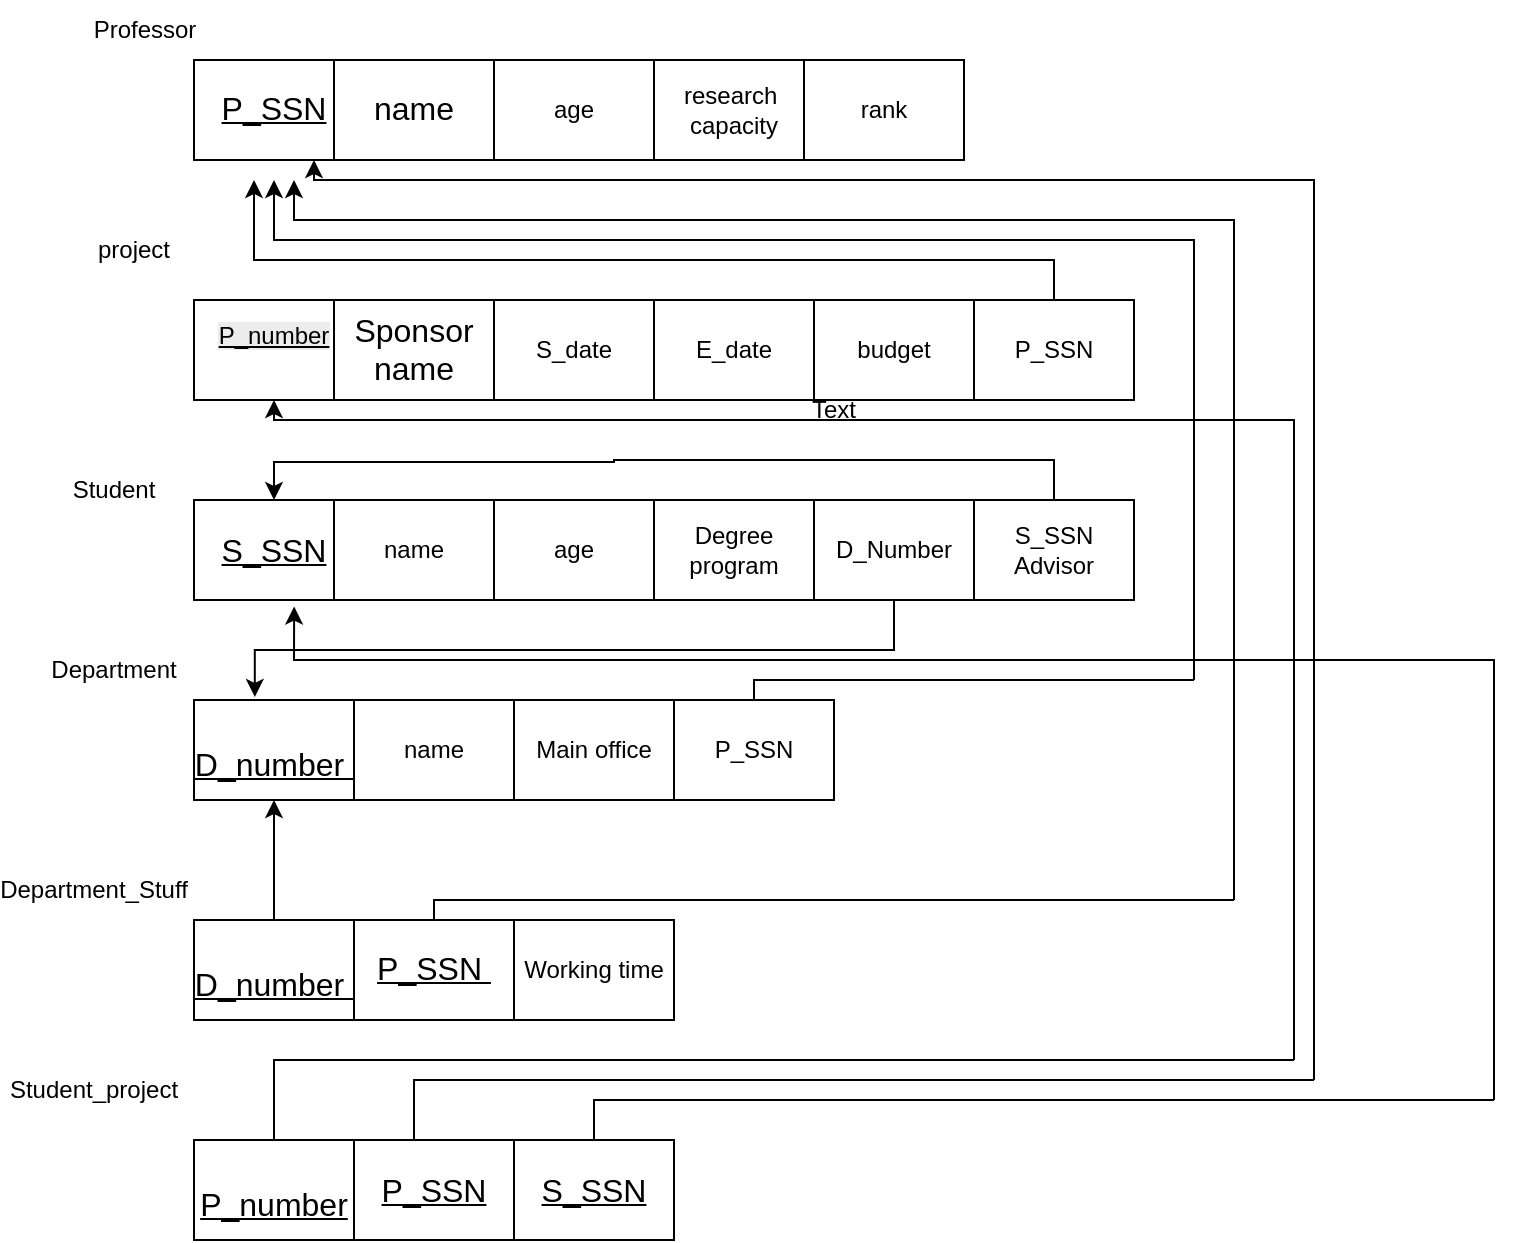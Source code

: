 <mxfile version="27.1.6">
  <diagram name="Page-1" id="UC4gzuK_ydDCBCKWPUj8">
    <mxGraphModel dx="1080" dy="913" grid="1" gridSize="10" guides="1" tooltips="1" connect="1" arrows="1" fold="1" page="1" pageScale="1" pageWidth="850" pageHeight="1100" math="0" shadow="0">
      <root>
        <mxCell id="0" />
        <mxCell id="1" parent="0" />
        <mxCell id="UY8lVqKGFh_AMJyy5kW9-1" value="&lt;u&gt;&lt;span style=&quot;font-size:12.0pt;line-height:115%;font-family:&amp;quot;Aptos&amp;quot;,sans-serif;&lt;br/&gt;mso-fareast-font-family:&amp;quot;Times New Roman&amp;quot;;mso-bidi-font-family:Arial;&lt;br/&gt;mso-font-kerning:1.0pt;mso-ansi-language:EN-US;mso-fareast-language:EN-US;&lt;br/&gt;mso-bidi-language:AR-SA&quot;&gt;P_SSN&lt;/span&gt;&lt;/u&gt;" style="rounded=0;whiteSpace=wrap;html=1;" vertex="1" parent="1">
          <mxGeometry x="120" y="140" width="80" height="50" as="geometry" />
        </mxCell>
        <mxCell id="UY8lVqKGFh_AMJyy5kW9-2" value="age" style="rounded=0;whiteSpace=wrap;html=1;" vertex="1" parent="1">
          <mxGeometry x="270" y="140" width="80" height="50" as="geometry" />
        </mxCell>
        <mxCell id="UY8lVqKGFh_AMJyy5kW9-3" value="&lt;span data--h-bstatus=&quot;0OBSERVED&quot; style=&quot;font-size:12.0pt;line-height:115%;&lt;br/&gt;font-family:&amp;quot;Aptos&amp;quot;,sans-serif;mso-fareast-font-family:&amp;quot;Times New Roman&amp;quot;;&lt;br/&gt;mso-bidi-font-family:Arial;mso-font-kerning:1.0pt;mso-ansi-language:EN-US;&lt;br/&gt;mso-fareast-language:EN-US;mso-bidi-language:AR-SA&quot;&gt;name&lt;/span&gt;" style="rounded=0;whiteSpace=wrap;html=1;" vertex="1" parent="1">
          <mxGeometry x="190" y="140" width="80" height="50" as="geometry" />
        </mxCell>
        <mxCell id="UY8lVqKGFh_AMJyy5kW9-4" value="research&amp;nbsp;&lt;br data--h-bstatus=&quot;0OBSERVED&quot;&gt;capacity" style="rounded=0;whiteSpace=wrap;html=1;" vertex="1" parent="1">
          <mxGeometry x="350" y="140" width="80" height="50" as="geometry" />
        </mxCell>
        <mxCell id="UY8lVqKGFh_AMJyy5kW9-5" value="&#xa;&lt;u style=&quot;forced-color-adjust: none; color: rgb(0, 0, 0); font-family: Helvetica; font-size: 12px; font-style: normal; font-variant-ligatures: normal; font-variant-caps: normal; font-weight: 400; letter-spacing: normal; orphans: 2; text-align: center; text-indent: 0px; text-transform: none; widows: 2; word-spacing: 0px; -webkit-text-stroke-width: 0px; white-space: normal; background-color: rgb(236, 236, 236);&quot; data--h-bstatus=&quot;0OBSERVED&quot;&gt;P_number&lt;/u&gt;&#xa;&#xa;" style="rounded=0;whiteSpace=wrap;html=1;" vertex="1" parent="1">
          <mxGeometry x="120" y="260" width="80" height="50" as="geometry" />
        </mxCell>
        <mxCell id="UY8lVqKGFh_AMJyy5kW9-6" value="S_date" style="rounded=0;whiteSpace=wrap;html=1;" vertex="1" parent="1">
          <mxGeometry x="270" y="260" width="80" height="50" as="geometry" />
        </mxCell>
        <mxCell id="UY8lVqKGFh_AMJyy5kW9-7" value="&lt;span style=&quot;font-size:12.0pt;line-height:115%;&lt;br/&gt;font-family:&amp;quot;Aptos&amp;quot;,sans-serif;mso-fareast-font-family:&amp;quot;Times New Roman&amp;quot;;&lt;br/&gt;mso-bidi-font-family:Arial;mso-font-kerning:1.0pt;mso-ansi-language:EN-US;&lt;br/&gt;mso-fareast-language:EN-US;mso-bidi-language:AR-SA&quot;&gt;Sponsor name&lt;/span&gt;" style="rounded=0;whiteSpace=wrap;html=1;" vertex="1" parent="1">
          <mxGeometry x="190" y="260" width="80" height="50" as="geometry" />
        </mxCell>
        <mxCell id="UY8lVqKGFh_AMJyy5kW9-8" value="E_date" style="rounded=0;whiteSpace=wrap;html=1;" vertex="1" parent="1">
          <mxGeometry x="350" y="260" width="80" height="50" as="geometry" />
        </mxCell>
        <mxCell id="UY8lVqKGFh_AMJyy5kW9-9" value="&lt;u style=&quot;font-family: Aptos, sans-serif; font-size: 16px;&quot; data--h-bstatus=&quot;0OBSERVED&quot;&gt;S_SSN&lt;/u&gt;" style="rounded=0;whiteSpace=wrap;html=1;" vertex="1" parent="1">
          <mxGeometry x="120" y="360" width="80" height="50" as="geometry" />
        </mxCell>
        <mxCell id="UY8lVqKGFh_AMJyy5kW9-10" value="age" style="rounded=0;whiteSpace=wrap;html=1;" vertex="1" parent="1">
          <mxGeometry x="270" y="360" width="80" height="50" as="geometry" />
        </mxCell>
        <mxCell id="UY8lVqKGFh_AMJyy5kW9-11" value="name" style="rounded=0;whiteSpace=wrap;html=1;" vertex="1" parent="1">
          <mxGeometry x="190" y="360" width="80" height="50" as="geometry" />
        </mxCell>
        <mxCell id="UY8lVqKGFh_AMJyy5kW9-12" value="Degree&lt;br data--h-bstatus=&quot;0OBSERVED&quot;&gt;program" style="rounded=0;whiteSpace=wrap;html=1;" vertex="1" parent="1">
          <mxGeometry x="350" y="360" width="80" height="50" as="geometry" />
        </mxCell>
        <mxCell id="UY8lVqKGFh_AMJyy5kW9-13" value="&lt;br&gt;&lt;u&gt;&lt;span style=&quot;font-size:12.0pt;line-height:115%;font-family:&amp;quot;Aptos&amp;quot;,sans-serif;&lt;br/&gt;mso-fareast-font-family:&amp;quot;Times New Roman&amp;quot;;mso-bidi-font-family:Arial;&lt;br/&gt;mso-font-kerning:1.0pt;mso-ansi-language:EN-US;mso-fareast-language:EN-US;&lt;br/&gt;mso-bidi-language:AR-SA&quot;&gt;D_number&amp;nbsp;&lt;/span&gt;&lt;/u&gt;" style="rounded=0;whiteSpace=wrap;html=1;" vertex="1" parent="1">
          <mxGeometry x="120" y="460" width="80" height="50" as="geometry" />
        </mxCell>
        <mxCell id="UY8lVqKGFh_AMJyy5kW9-14" value="Main office" style="rounded=0;whiteSpace=wrap;html=1;" vertex="1" parent="1">
          <mxGeometry x="280" y="460" width="80" height="50" as="geometry" />
        </mxCell>
        <mxCell id="UY8lVqKGFh_AMJyy5kW9-15" value="name" style="rounded=0;whiteSpace=wrap;html=1;" vertex="1" parent="1">
          <mxGeometry x="200" y="460" width="80" height="50" as="geometry" />
        </mxCell>
        <mxCell id="UY8lVqKGFh_AMJyy5kW9-16" value="P_SSN" style="rounded=0;whiteSpace=wrap;html=1;" vertex="1" parent="1">
          <mxGeometry x="360" y="460" width="80" height="50" as="geometry" />
        </mxCell>
        <mxCell id="UY8lVqKGFh_AMJyy5kW9-23" value="rank" style="rounded=0;whiteSpace=wrap;html=1;" vertex="1" parent="1">
          <mxGeometry x="425" y="140" width="80" height="50" as="geometry" />
        </mxCell>
        <mxCell id="UY8lVqKGFh_AMJyy5kW9-24" value="budget" style="rounded=0;whiteSpace=wrap;html=1;" vertex="1" parent="1">
          <mxGeometry x="430" y="260" width="80" height="50" as="geometry" />
        </mxCell>
        <mxCell id="UY8lVqKGFh_AMJyy5kW9-27" style="edgeStyle=orthogonalEdgeStyle;rounded=0;orthogonalLoop=1;jettySize=auto;html=1;exitX=0.5;exitY=0;exitDx=0;exitDy=0;fontFamily=Helvetica;fontSize=12;fontColor=default;entryX=0.5;entryY=1;entryDx=0;entryDy=0;" edge="1" parent="1">
          <mxGeometry relative="1" as="geometry">
            <mxPoint x="150" y="200" as="targetPoint" />
            <mxPoint x="550" y="270" as="sourcePoint" />
            <Array as="points">
              <mxPoint x="550" y="240" />
              <mxPoint x="150" y="240" />
            </Array>
          </mxGeometry>
        </mxCell>
        <mxCell id="UY8lVqKGFh_AMJyy5kW9-25" value="P_SSN" style="rounded=0;whiteSpace=wrap;html=1;" vertex="1" parent="1">
          <mxGeometry x="510" y="260" width="80" height="50" as="geometry" />
        </mxCell>
        <mxCell id="UY8lVqKGFh_AMJyy5kW9-28" value="D_Number" style="rounded=0;whiteSpace=wrap;html=1;" vertex="1" parent="1">
          <mxGeometry x="430" y="360" width="80" height="50" as="geometry" />
        </mxCell>
        <mxCell id="UY8lVqKGFh_AMJyy5kW9-30" style="edgeStyle=orthogonalEdgeStyle;rounded=0;orthogonalLoop=1;jettySize=auto;html=1;exitX=0.5;exitY=0;exitDx=0;exitDy=0;fontFamily=Helvetica;fontSize=12;fontColor=default;entryX=0.5;entryY=0;entryDx=0;entryDy=0;" edge="1" parent="1" source="UY8lVqKGFh_AMJyy5kW9-29" target="UY8lVqKGFh_AMJyy5kW9-9">
          <mxGeometry relative="1" as="geometry">
            <mxPoint x="150" y="320" as="targetPoint" />
            <Array as="points">
              <mxPoint x="550" y="340" />
              <mxPoint x="330" y="340" />
              <mxPoint x="150" y="341" />
            </Array>
          </mxGeometry>
        </mxCell>
        <mxCell id="UY8lVqKGFh_AMJyy5kW9-29" value="S_SSN&lt;br data--h-bstatus=&quot;0OBSERVED&quot;&gt;Advisor" style="rounded=0;whiteSpace=wrap;html=1;" vertex="1" parent="1">
          <mxGeometry x="510" y="360" width="80" height="50" as="geometry" />
        </mxCell>
        <mxCell id="UY8lVqKGFh_AMJyy5kW9-32" style="edgeStyle=orthogonalEdgeStyle;rounded=0;orthogonalLoop=1;jettySize=auto;html=1;exitX=0.5;exitY=1;exitDx=0;exitDy=0;entryX=0.38;entryY=-0.031;entryDx=0;entryDy=0;entryPerimeter=0;fontFamily=Helvetica;fontSize=12;fontColor=default;" edge="1" parent="1" source="UY8lVqKGFh_AMJyy5kW9-28" target="UY8lVqKGFh_AMJyy5kW9-13">
          <mxGeometry relative="1" as="geometry" />
        </mxCell>
        <mxCell id="UY8lVqKGFh_AMJyy5kW9-35" value="Professor" style="text;html=1;align=center;verticalAlign=middle;resizable=0;points=[];autosize=1;strokeColor=none;fillColor=none;fontFamily=Helvetica;fontSize=12;fontColor=default;" vertex="1" parent="1">
          <mxGeometry x="60" y="110" width="70" height="30" as="geometry" />
        </mxCell>
        <mxCell id="UY8lVqKGFh_AMJyy5kW9-38" value="" style="endArrow=none;html=1;rounded=0;fontFamily=Helvetica;fontSize=12;fontColor=default;exitX=0.5;exitY=0;exitDx=0;exitDy=0;" edge="1" parent="1" source="UY8lVqKGFh_AMJyy5kW9-16">
          <mxGeometry width="50" height="50" relative="1" as="geometry">
            <mxPoint x="630" y="320" as="sourcePoint" />
            <mxPoint x="620" y="450" as="targetPoint" />
            <Array as="points">
              <mxPoint x="400" y="450" />
            </Array>
          </mxGeometry>
        </mxCell>
        <mxCell id="UY8lVqKGFh_AMJyy5kW9-39" value="" style="endArrow=classic;html=1;rounded=0;fontFamily=Helvetica;fontSize=12;fontColor=default;" edge="1" parent="1">
          <mxGeometry width="50" height="50" relative="1" as="geometry">
            <mxPoint x="620" y="450" as="sourcePoint" />
            <mxPoint x="160" y="200" as="targetPoint" />
            <Array as="points">
              <mxPoint x="620" y="230" />
              <mxPoint x="160" y="230" />
            </Array>
          </mxGeometry>
        </mxCell>
        <mxCell id="UY8lVqKGFh_AMJyy5kW9-45" style="edgeStyle=orthogonalEdgeStyle;rounded=0;orthogonalLoop=1;jettySize=auto;html=1;exitX=0.5;exitY=0;exitDx=0;exitDy=0;entryX=0.5;entryY=1;entryDx=0;entryDy=0;fontFamily=Helvetica;fontSize=12;fontColor=default;" edge="1" parent="1" source="UY8lVqKGFh_AMJyy5kW9-40" target="UY8lVqKGFh_AMJyy5kW9-13">
          <mxGeometry relative="1" as="geometry" />
        </mxCell>
        <mxCell id="UY8lVqKGFh_AMJyy5kW9-40" value="&lt;br data--h-bstatus=&quot;0OBSERVED&quot;&gt;&lt;u data--h-bstatus=&quot;0OBSERVED&quot;&gt;&lt;span data--h-bstatus=&quot;0OBSERVED&quot; style=&quot;font-size:12.0pt;line-height:115%;font-family:&amp;quot;Aptos&amp;quot;,sans-serif;&lt;br/&gt;mso-fareast-font-family:&amp;quot;Times New Roman&amp;quot;;mso-bidi-font-family:Arial;&lt;br/&gt;mso-font-kerning:1.0pt;mso-ansi-language:EN-US;mso-fareast-language:EN-US;&lt;br/&gt;mso-bidi-language:AR-SA&quot;&gt;D_number&amp;nbsp;&lt;/span&gt;&lt;/u&gt;" style="rounded=0;whiteSpace=wrap;html=1;" vertex="1" parent="1">
          <mxGeometry x="120" y="570" width="80" height="50" as="geometry" />
        </mxCell>
        <mxCell id="UY8lVqKGFh_AMJyy5kW9-41" value="Working time" style="rounded=0;whiteSpace=wrap;html=1;" vertex="1" parent="1">
          <mxGeometry x="280" y="570" width="80" height="50" as="geometry" />
        </mxCell>
        <mxCell id="UY8lVqKGFh_AMJyy5kW9-42" value="&lt;u data--h-bstatus=&quot;0OBSERVED&quot;&gt;&lt;span style=&quot;font-size: 12pt; line-height: 18.4px; font-family: Aptos, sans-serif;&quot; data--h-bstatus=&quot;0OBSERVED&quot;&gt;P_SSN&amp;nbsp;&lt;/span&gt;&lt;/u&gt;" style="rounded=0;whiteSpace=wrap;html=1;" vertex="1" parent="1">
          <mxGeometry x="200" y="570" width="80" height="50" as="geometry" />
        </mxCell>
        <mxCell id="UY8lVqKGFh_AMJyy5kW9-46" value="" style="endArrow=none;html=1;rounded=0;fontFamily=Helvetica;fontSize=12;fontColor=default;exitX=0.5;exitY=0;exitDx=0;exitDy=0;" edge="1" parent="1">
          <mxGeometry width="50" height="50" relative="1" as="geometry">
            <mxPoint x="240" y="570" as="sourcePoint" />
            <mxPoint x="640" y="560" as="targetPoint" />
            <Array as="points">
              <mxPoint x="240" y="560" />
            </Array>
          </mxGeometry>
        </mxCell>
        <mxCell id="UY8lVqKGFh_AMJyy5kW9-48" value="" style="endArrow=classic;html=1;rounded=0;fontFamily=Helvetica;fontSize=12;fontColor=default;" edge="1" parent="1">
          <mxGeometry width="50" height="50" relative="1" as="geometry">
            <mxPoint x="640" y="560" as="sourcePoint" />
            <mxPoint x="170" y="200" as="targetPoint" />
            <Array as="points">
              <mxPoint x="640" y="220" />
              <mxPoint x="170" y="220" />
            </Array>
          </mxGeometry>
        </mxCell>
        <mxCell id="UY8lVqKGFh_AMJyy5kW9-49" value="&lt;br data--h-bstatus=&quot;0OBSERVED&quot;&gt;&lt;font data--h-bstatus=&quot;0OBSERVED&quot; face=&quot;Aptos, sans-serif&quot;&gt;&lt;span data--h-bstatus=&quot;0OBSERVED&quot; style=&quot;font-size: 16px;&quot;&gt;&lt;u data--h-bstatus=&quot;0OBSERVED&quot;&gt;P_number&lt;/u&gt;&lt;/span&gt;&lt;/font&gt;" style="rounded=0;whiteSpace=wrap;html=1;" vertex="1" parent="1">
          <mxGeometry x="120" y="680" width="80" height="50" as="geometry" />
        </mxCell>
        <mxCell id="UY8lVqKGFh_AMJyy5kW9-50" value="&lt;u style=&quot;font-family: Aptos, sans-serif; font-size: 16px;&quot; data--h-bstatus=&quot;0OBSERVED&quot;&gt;S_SSN&lt;/u&gt;" style="rounded=0;whiteSpace=wrap;html=1;" vertex="1" parent="1">
          <mxGeometry x="280" y="680" width="80" height="50" as="geometry" />
        </mxCell>
        <mxCell id="UY8lVqKGFh_AMJyy5kW9-51" value="&lt;u style=&quot;font-family: Aptos, sans-serif; font-size: 16px;&quot; data--h-bstatus=&quot;0OBSERVED&quot;&gt;P_SSN&lt;/u&gt;" style="rounded=0;whiteSpace=wrap;html=1;" vertex="1" parent="1">
          <mxGeometry x="200" y="680" width="80" height="50" as="geometry" />
        </mxCell>
        <mxCell id="UY8lVqKGFh_AMJyy5kW9-52" value="" style="endArrow=none;html=1;rounded=0;fontFamily=Helvetica;fontSize=12;fontColor=default;exitX=0.375;exitY=0;exitDx=0;exitDy=0;exitPerimeter=0;" edge="1" parent="1" source="UY8lVqKGFh_AMJyy5kW9-51">
          <mxGeometry width="50" height="50" relative="1" as="geometry">
            <mxPoint x="230" y="660" as="sourcePoint" />
            <mxPoint x="680" y="650" as="targetPoint" />
            <Array as="points">
              <mxPoint x="230" y="650" />
            </Array>
          </mxGeometry>
        </mxCell>
        <mxCell id="UY8lVqKGFh_AMJyy5kW9-54" value="" style="endArrow=classic;html=1;rounded=0;fontFamily=Helvetica;fontSize=12;fontColor=default;entryX=0.75;entryY=1;entryDx=0;entryDy=0;" edge="1" parent="1" target="UY8lVqKGFh_AMJyy5kW9-1">
          <mxGeometry width="50" height="50" relative="1" as="geometry">
            <mxPoint x="680" y="650" as="sourcePoint" />
            <mxPoint x="230" y="310" as="targetPoint" />
            <Array as="points">
              <mxPoint x="680" y="200" />
              <mxPoint x="180" y="200" />
            </Array>
          </mxGeometry>
        </mxCell>
        <mxCell id="UY8lVqKGFh_AMJyy5kW9-55" value="" style="endArrow=none;html=1;rounded=0;fontFamily=Helvetica;fontSize=12;fontColor=default;" edge="1" parent="1">
          <mxGeometry width="50" height="50" relative="1" as="geometry">
            <mxPoint x="320" y="680" as="sourcePoint" />
            <mxPoint x="770" y="660" as="targetPoint" />
            <Array as="points">
              <mxPoint x="320" y="660" />
            </Array>
          </mxGeometry>
        </mxCell>
        <mxCell id="UY8lVqKGFh_AMJyy5kW9-56" value="" style="endArrow=classic;html=1;rounded=0;fontFamily=Helvetica;fontSize=12;fontColor=default;entryX=0.626;entryY=1.065;entryDx=0;entryDy=0;entryPerimeter=0;" edge="1" parent="1" target="UY8lVqKGFh_AMJyy5kW9-9">
          <mxGeometry width="50" height="50" relative="1" as="geometry">
            <mxPoint x="770" y="660" as="sourcePoint" />
            <mxPoint x="270" y="200" as="targetPoint" />
            <Array as="points">
              <mxPoint x="770" y="440" />
              <mxPoint x="170" y="440" />
            </Array>
          </mxGeometry>
        </mxCell>
        <mxCell id="UY8lVqKGFh_AMJyy5kW9-57" value="" style="endArrow=none;html=1;rounded=0;fontFamily=Helvetica;fontSize=12;fontColor=default;exitX=0.5;exitY=0;exitDx=0;exitDy=0;" edge="1" parent="1" source="UY8lVqKGFh_AMJyy5kW9-49">
          <mxGeometry width="50" height="50" relative="1" as="geometry">
            <mxPoint x="160" y="660" as="sourcePoint" />
            <mxPoint x="670" y="640" as="targetPoint" />
            <Array as="points">
              <mxPoint x="160" y="640" />
            </Array>
          </mxGeometry>
        </mxCell>
        <mxCell id="UY8lVqKGFh_AMJyy5kW9-58" value="" style="endArrow=classic;html=1;rounded=0;fontFamily=Helvetica;fontSize=12;fontColor=default;entryX=0.5;entryY=1;entryDx=0;entryDy=0;" edge="1" parent="1" target="UY8lVqKGFh_AMJyy5kW9-5">
          <mxGeometry width="50" height="50" relative="1" as="geometry">
            <mxPoint x="670" y="640" as="sourcePoint" />
            <mxPoint x="220" y="190" as="targetPoint" />
            <Array as="points">
              <mxPoint x="670" y="320" />
              <mxPoint x="160" y="320" />
            </Array>
          </mxGeometry>
        </mxCell>
        <mxCell id="UY8lVqKGFh_AMJyy5kW9-59" value="project&lt;span data--h-bstatus=&quot;0OBSERVED&quot; style=&quot;color: rgba(0, 0, 0, 0); font-family: monospace; font-size: 0px; text-align: start; text-wrap-mode: nowrap;&quot;&gt;%3CmxGraphModel%3E%3Croot%3E%3CmxCell%20id%3D%220%22%2F%3E%3CmxCell%20id%3D%221%22%20parent%3D%220%22%2F%3E%3CmxCell%20id%3D%222%22%20value%3D%22%22%20style%3D%22endArrow%3Dclassic%3Bhtml%3D1%3Brounded%3D0%3BfontFamily%3DHelvetica%3BfontSize%3D12%3BfontColor%3Ddefault%3BentryX%3D0.75%3BentryY%3D1%3BentryDx%3D0%3BentryDy%3D0%3B%22%20edge%3D%221%22%20parent%3D%221%22%3E%3CmxGeometry%20width%3D%2250%22%20height%3D%2250%22%20relative%3D%221%22%20as%3D%22geometry%22%3E%3CmxPoint%20x%3D%22680%22%20y%3D%22650%22%20as%3D%22sourcePoint%22%2F%3E%3CmxPoint%20x%3D%22180%22%20y%3D%22190%22%20as%3D%22targetPoint%22%2F%3E%3CArray%20as%3D%22points%22%3E%3CmxPoint%20x%3D%22680%22%20y%3D%22200%22%2F%3E%3CmxPoint%20x%3D%22180%22%20y%3D%22200%22%2F%3E%3C%2FArray%3E%3C%2FmxGeometry%3E%3C%2FmxCell%3E%3C%2Froot%3E%3C%2FmxGraphModel%3E&lt;/span&gt;" style="text;html=1;align=center;verticalAlign=middle;whiteSpace=wrap;rounded=0;fontFamily=Helvetica;fontSize=12;fontColor=default;" vertex="1" parent="1">
          <mxGeometry x="60" y="220" width="60" height="30" as="geometry" />
        </mxCell>
        <mxCell id="UY8lVqKGFh_AMJyy5kW9-60" value="Text" style="text;html=1;align=center;verticalAlign=middle;whiteSpace=wrap;rounded=0;fontFamily=Helvetica;fontSize=12;fontColor=default;" vertex="1" parent="1">
          <mxGeometry x="410" y="300" width="60" height="30" as="geometry" />
        </mxCell>
        <mxCell id="UY8lVqKGFh_AMJyy5kW9-61" value="Department" style="text;html=1;align=center;verticalAlign=middle;whiteSpace=wrap;rounded=0;fontFamily=Helvetica;fontSize=12;fontColor=default;" vertex="1" parent="1">
          <mxGeometry x="50" y="430" width="60" height="30" as="geometry" />
        </mxCell>
        <mxCell id="UY8lVqKGFh_AMJyy5kW9-62" value="Student" style="text;html=1;align=center;verticalAlign=middle;whiteSpace=wrap;rounded=0;fontFamily=Helvetica;fontSize=12;fontColor=default;" vertex="1" parent="1">
          <mxGeometry x="50" y="340" width="60" height="30" as="geometry" />
        </mxCell>
        <mxCell id="UY8lVqKGFh_AMJyy5kW9-63" value="Department_Stuff" style="text;html=1;align=center;verticalAlign=middle;whiteSpace=wrap;rounded=0;fontFamily=Helvetica;fontSize=12;fontColor=default;" vertex="1" parent="1">
          <mxGeometry x="40" y="540" width="60" height="30" as="geometry" />
        </mxCell>
        <mxCell id="UY8lVqKGFh_AMJyy5kW9-64" value="Student_project" style="text;html=1;align=center;verticalAlign=middle;whiteSpace=wrap;rounded=0;fontFamily=Helvetica;fontSize=12;fontColor=default;" vertex="1" parent="1">
          <mxGeometry x="40" y="640" width="60" height="30" as="geometry" />
        </mxCell>
      </root>
    </mxGraphModel>
  </diagram>
</mxfile>
